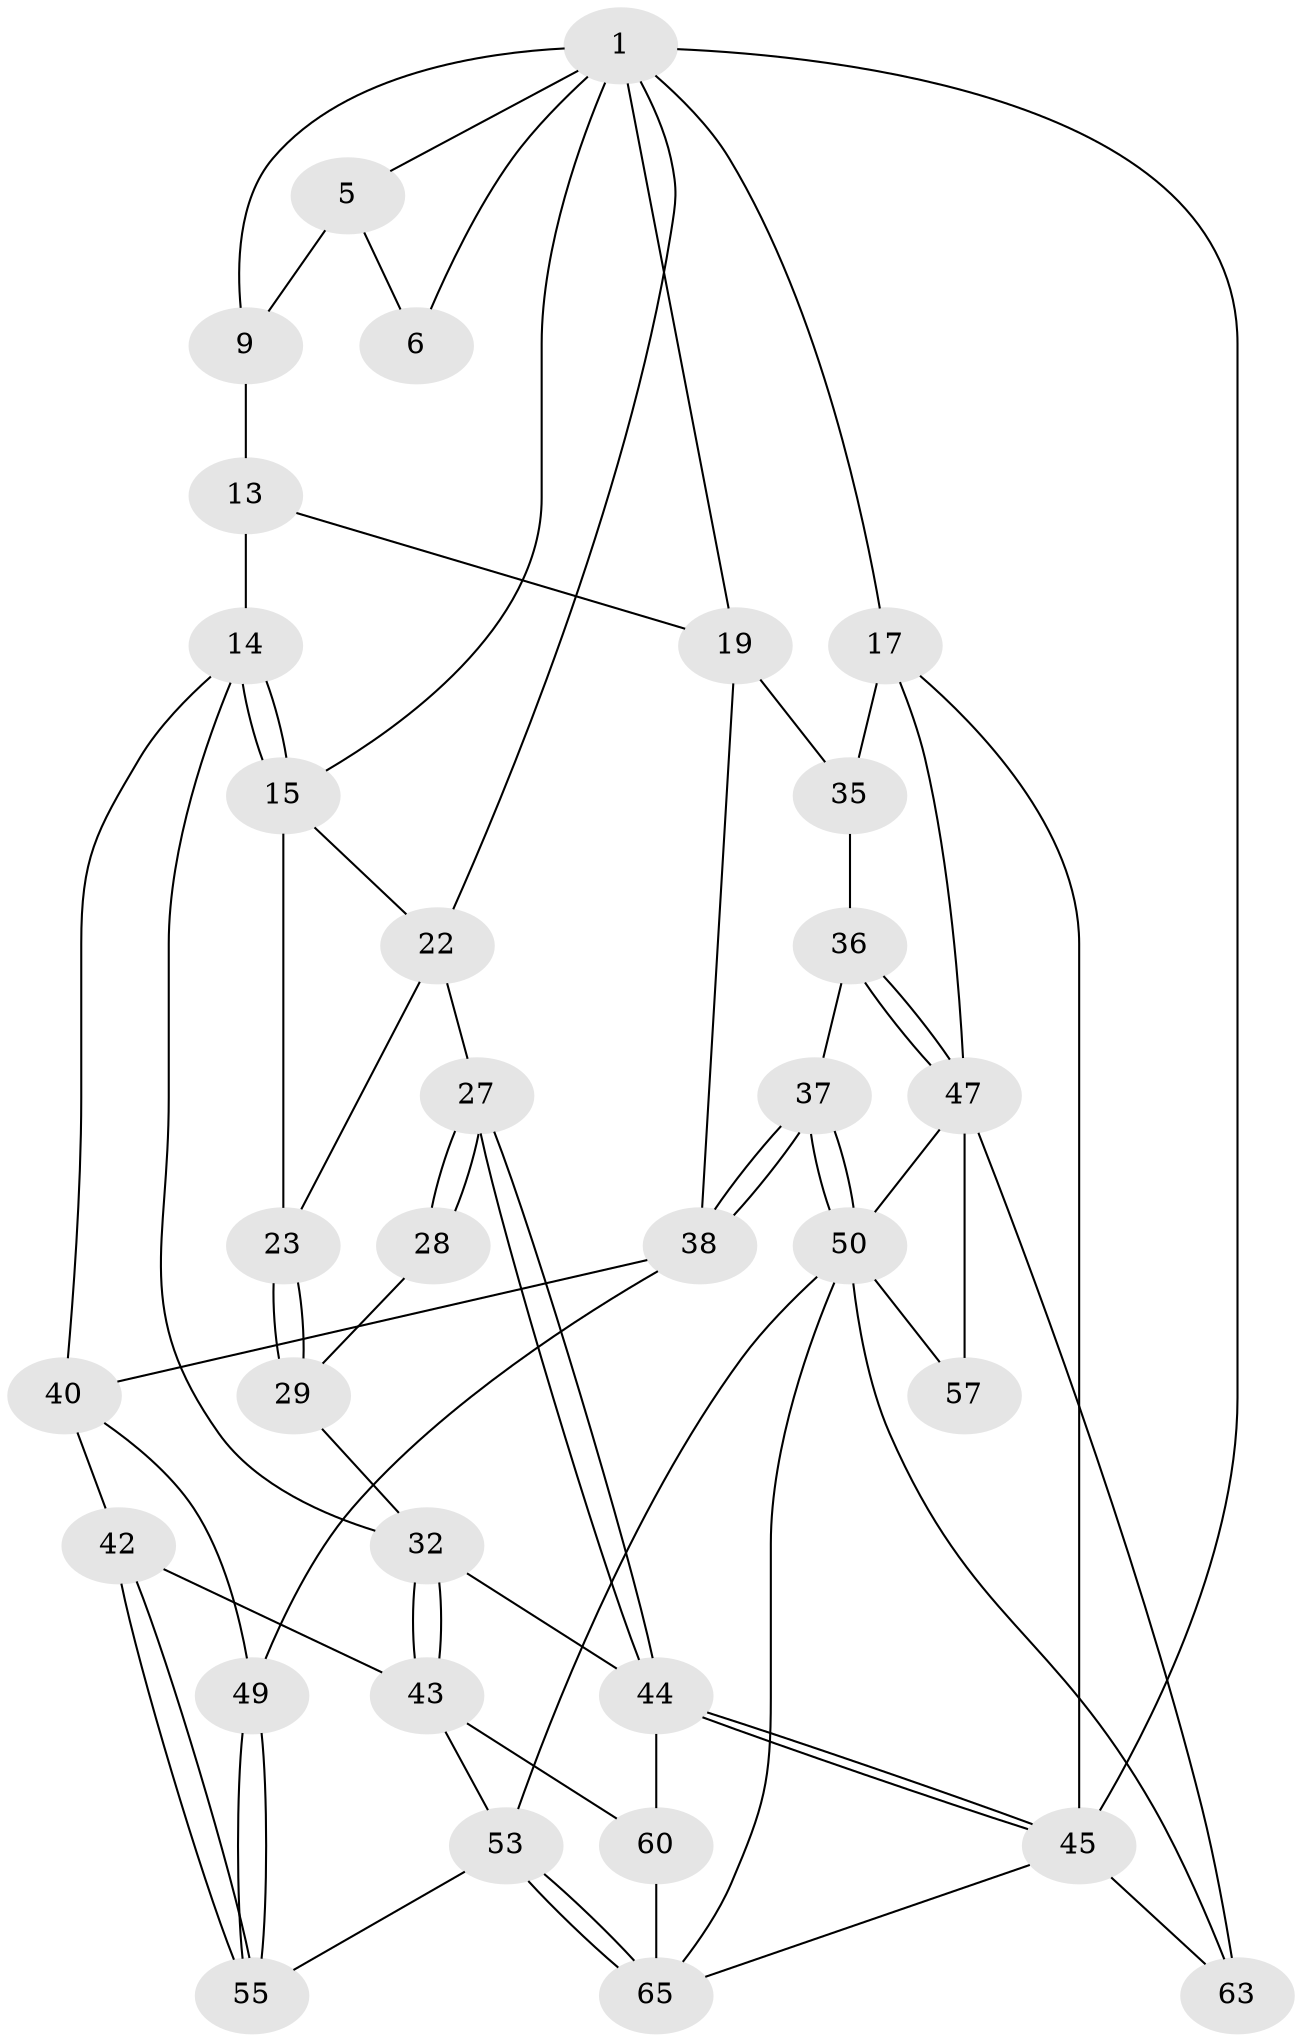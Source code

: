 // original degree distribution, {3: 0.06060606060606061, 6: 0.25757575757575757, 5: 0.45454545454545453, 4: 0.22727272727272727}
// Generated by graph-tools (version 1.1) at 2025/17/03/09/25 04:17:04]
// undirected, 33 vertices, 72 edges
graph export_dot {
graph [start="1"]
  node [color=gray90,style=filled];
  1 [pos="+1+0",super="+2+7"];
  5 [pos="+0.6389110351729196+0"];
  6 [pos="+1+0"];
  9 [pos="+0.7344331727251443+0.15798644392342828",super="+10"];
  13 [pos="+0.45366753807154436+0.3297646458031089",super="+21"];
  14 [pos="+0.3858517106500632+0.33588117004752394",super="+31"];
  15 [pos="+0.3044991263204373+0.28183097780428795",super="+16"];
  17 [pos="+1+0.18092638295106667",super="+34"];
  19 [pos="+0.8236143995995894+0.3776253626522089",super="+20"];
  22 [pos="+0+0.3482489012721642",super="+26"];
  23 [pos="+0.08885616453549022+0.42864415388347726",super="+24"];
  27 [pos="+0+0.4924120314877264"];
  28 [pos="+0.07589287375723701+0.4343855258760573"];
  29 [pos="+0.1784563735775274+0.5379925948745095",super="+30"];
  32 [pos="+0.20073998681836536+0.6637418532170772",super="+33"];
  35 [pos="+0.8603759922971902+0.4085852149338028"];
  36 [pos="+0.88079513104762+0.5945646446078179"];
  37 [pos="+0.6816204986643638+0.564081786037782"];
  38 [pos="+0.6796049329697023+0.5607013777134777",super="+39"];
  40 [pos="+0.42677185108451654+0.5066794193372768",super="+41"];
  42 [pos="+0.22608293943906344+0.6596001283777609"];
  43 [pos="+0.20198680757137608+0.664501087741164",super="+59"];
  44 [pos="+0+0.633451776824982",super="+46"];
  45 [pos="+0+1",super="+62"];
  47 [pos="+0.9607549379104834+0.6825451469629653",super="+56"];
  49 [pos="+0.4764667229312833+0.7048028513814638"];
  50 [pos="+0.6992998650932153+0.6254130976043462",super="+51"];
  53 [pos="+0.509244283906172+0.7840009337737203",super="+54"];
  55 [pos="+0.4745350542801534+0.7210744886463764"];
  57 [pos="+0.7611036065723783+0.6635112771042025"];
  60 [pos="+0.2369713643906594+1"];
  63 [pos="+0.8481747527625543+1"];
  65 [pos="+0.521989808128223+1",super="+66"];
  1 -- 17 [weight=2];
  1 -- 5;
  1 -- 22;
  1 -- 9 [weight=2];
  1 -- 45 [weight=2];
  1 -- 15;
  1 -- 19;
  1 -- 6;
  5 -- 6;
  5 -- 9;
  9 -- 13 [weight=2];
  13 -- 14;
  13 -- 19;
  14 -- 15;
  14 -- 15;
  14 -- 32;
  14 -- 40;
  15 -- 23;
  15 -- 22;
  17 -- 35;
  17 -- 45;
  17 -- 47;
  19 -- 35;
  19 -- 38;
  22 -- 27;
  22 -- 23;
  23 -- 29 [weight=2];
  23 -- 29;
  27 -- 28;
  27 -- 28;
  27 -- 44;
  27 -- 44;
  28 -- 29;
  29 -- 32;
  32 -- 43;
  32 -- 43;
  32 -- 44;
  35 -- 36;
  36 -- 37;
  36 -- 47;
  36 -- 47;
  37 -- 38;
  37 -- 38;
  37 -- 50;
  37 -- 50;
  38 -- 40;
  38 -- 49;
  40 -- 49;
  40 -- 42;
  42 -- 43;
  42 -- 55;
  42 -- 55;
  43 -- 60;
  43 -- 53;
  44 -- 45;
  44 -- 45;
  44 -- 60;
  45 -- 63;
  45 -- 65;
  47 -- 57;
  47 -- 63;
  47 -- 50;
  49 -- 55;
  49 -- 55;
  50 -- 57 [weight=2];
  50 -- 65;
  50 -- 53;
  50 -- 63;
  53 -- 65;
  53 -- 65;
  53 -- 55;
  60 -- 65;
}
